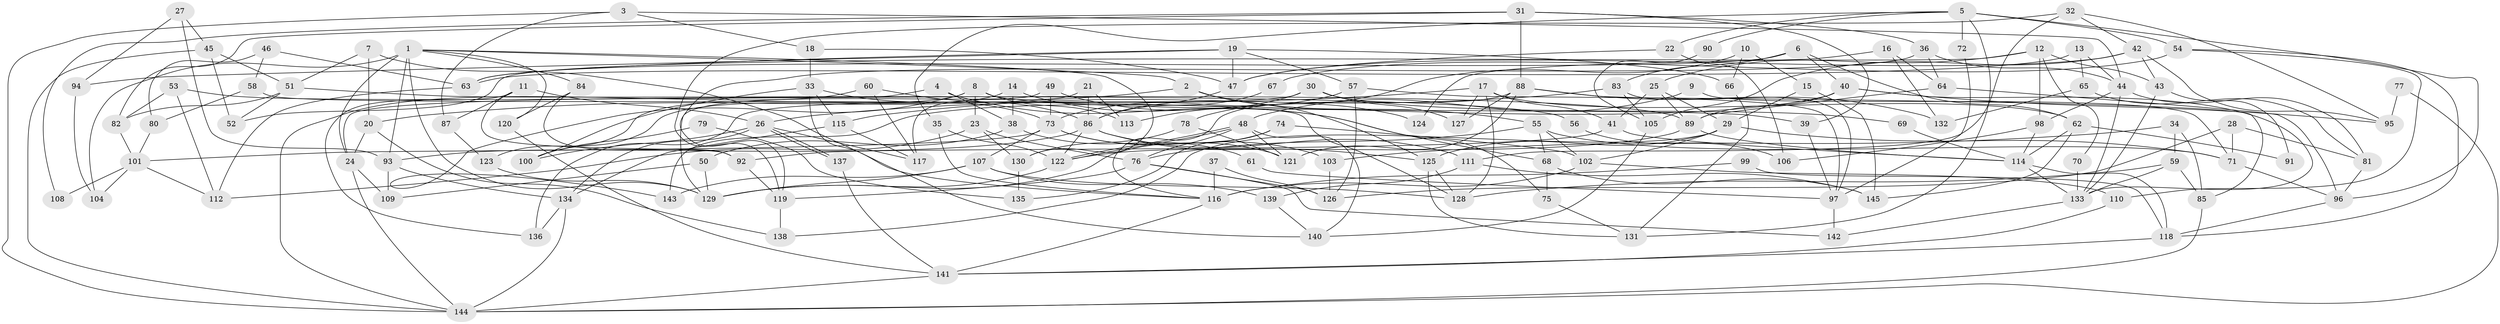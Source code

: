 // coarse degree distribution, {3: 0.1506849315068493, 5: 0.1506849315068493, 8: 0.0958904109589041, 7: 0.0958904109589041, 6: 0.1232876712328767, 4: 0.1780821917808219, 2: 0.0684931506849315, 10: 0.0410958904109589, 9: 0.0821917808219178, 11: 0.0136986301369863}
// Generated by graph-tools (version 1.1) at 2025/37/03/04/25 23:37:07]
// undirected, 145 vertices, 290 edges
graph export_dot {
  node [color=gray90,style=filled];
  1;
  2;
  3;
  4;
  5;
  6;
  7;
  8;
  9;
  10;
  11;
  12;
  13;
  14;
  15;
  16;
  17;
  18;
  19;
  20;
  21;
  22;
  23;
  24;
  25;
  26;
  27;
  28;
  29;
  30;
  31;
  32;
  33;
  34;
  35;
  36;
  37;
  38;
  39;
  40;
  41;
  42;
  43;
  44;
  45;
  46;
  47;
  48;
  49;
  50;
  51;
  52;
  53;
  54;
  55;
  56;
  57;
  58;
  59;
  60;
  61;
  62;
  63;
  64;
  65;
  66;
  67;
  68;
  69;
  70;
  71;
  72;
  73;
  74;
  75;
  76;
  77;
  78;
  79;
  80;
  81;
  82;
  83;
  84;
  85;
  86;
  87;
  88;
  89;
  90;
  91;
  92;
  93;
  94;
  95;
  96;
  97;
  98;
  99;
  100;
  101;
  102;
  103;
  104;
  105;
  106;
  107;
  108;
  109;
  110;
  111;
  112;
  113;
  114;
  115;
  116;
  117;
  118;
  119;
  120;
  121;
  122;
  123;
  124;
  125;
  126;
  127;
  128;
  129;
  130;
  131;
  132;
  133;
  134;
  135;
  136;
  137;
  138;
  139;
  140;
  141;
  142;
  143;
  144;
  145;
  1 -- 129;
  1 -- 93;
  1 -- 2;
  1 -- 24;
  1 -- 84;
  1 -- 104;
  1 -- 120;
  1 -- 130;
  2 -- 55;
  2 -- 20;
  2 -- 125;
  3 -- 44;
  3 -- 18;
  3 -- 87;
  3 -- 144;
  4 -- 24;
  4 -- 68;
  4 -- 38;
  5 -- 96;
  5 -- 35;
  5 -- 22;
  5 -- 54;
  5 -- 72;
  5 -- 90;
  5 -- 131;
  6 -- 63;
  6 -- 62;
  6 -- 40;
  6 -- 83;
  7 -- 20;
  7 -- 116;
  7 -- 51;
  8 -- 143;
  8 -- 39;
  8 -- 23;
  8 -- 113;
  8 -- 123;
  9 -- 71;
  9 -- 48;
  10 -- 78;
  10 -- 66;
  10 -- 15;
  11 -- 87;
  11 -- 26;
  11 -- 92;
  11 -- 136;
  12 -- 98;
  12 -- 43;
  12 -- 25;
  12 -- 52;
  12 -- 70;
  13 -- 44;
  13 -- 63;
  13 -- 65;
  14 -- 75;
  14 -- 38;
  14 -- 100;
  15 -- 29;
  15 -- 145;
  16 -- 132;
  16 -- 64;
  16 -- 124;
  17 -- 41;
  17 -- 26;
  17 -- 62;
  17 -- 127;
  17 -- 128;
  18 -- 33;
  18 -- 47;
  19 -- 94;
  19 -- 47;
  19 -- 57;
  19 -- 63;
  19 -- 66;
  20 -- 24;
  20 -- 138;
  21 -- 113;
  21 -- 86;
  21 -- 117;
  22 -- 47;
  22 -- 106;
  23 -- 76;
  23 -- 112;
  23 -- 130;
  24 -- 144;
  24 -- 109;
  25 -- 41;
  25 -- 29;
  25 -- 89;
  26 -- 137;
  26 -- 137;
  26 -- 134;
  26 -- 100;
  26 -- 117;
  27 -- 45;
  27 -- 93;
  27 -- 94;
  28 -- 126;
  28 -- 71;
  28 -- 81;
  29 -- 125;
  29 -- 71;
  29 -- 102;
  29 -- 138;
  30 -- 127;
  30 -- 136;
  30 -- 69;
  30 -- 113;
  31 -- 36;
  31 -- 82;
  31 -- 39;
  31 -- 88;
  31 -- 108;
  32 -- 119;
  32 -- 95;
  32 -- 42;
  32 -- 111;
  33 -- 100;
  33 -- 73;
  33 -- 115;
  33 -- 140;
  34 -- 59;
  34 -- 85;
  34 -- 103;
  35 -- 116;
  35 -- 122;
  36 -- 44;
  36 -- 119;
  36 -- 64;
  37 -- 126;
  37 -- 116;
  38 -- 50;
  38 -- 61;
  39 -- 97;
  40 -- 89;
  40 -- 95;
  40 -- 133;
  40 -- 143;
  41 -- 92;
  41 -- 114;
  42 -- 105;
  42 -- 43;
  42 -- 47;
  42 -- 95;
  43 -- 133;
  43 -- 91;
  44 -- 133;
  44 -- 81;
  44 -- 98;
  45 -- 51;
  45 -- 144;
  45 -- 52;
  46 -- 63;
  46 -- 58;
  46 -- 80;
  47 -- 86;
  48 -- 76;
  48 -- 122;
  48 -- 122;
  48 -- 121;
  48 -- 140;
  49 -- 129;
  49 -- 73;
  49 -- 124;
  50 -- 129;
  50 -- 109;
  51 -- 52;
  51 -- 56;
  51 -- 82;
  53 -- 89;
  53 -- 112;
  53 -- 82;
  54 -- 118;
  54 -- 67;
  54 -- 110;
  55 -- 76;
  55 -- 71;
  55 -- 68;
  55 -- 102;
  56 -- 106;
  57 -- 85;
  57 -- 73;
  57 -- 126;
  58 -- 80;
  58 -- 128;
  59 -- 133;
  59 -- 128;
  59 -- 85;
  60 -- 144;
  60 -- 117;
  60 -- 86;
  61 -- 97;
  62 -- 145;
  62 -- 91;
  62 -- 114;
  63 -- 112;
  64 -- 89;
  64 -- 96;
  65 -- 81;
  65 -- 132;
  66 -- 131;
  67 -- 86;
  68 -- 145;
  68 -- 75;
  69 -- 114;
  70 -- 133;
  71 -- 96;
  72 -- 97;
  73 -- 103;
  73 -- 101;
  73 -- 107;
  73 -- 121;
  74 -- 129;
  74 -- 102;
  74 -- 135;
  75 -- 131;
  76 -- 142;
  76 -- 119;
  76 -- 126;
  77 -- 144;
  77 -- 95;
  78 -- 121;
  78 -- 130;
  79 -- 100;
  79 -- 135;
  80 -- 101;
  81 -- 96;
  82 -- 101;
  83 -- 115;
  83 -- 97;
  83 -- 105;
  84 -- 120;
  84 -- 92;
  85 -- 144;
  86 -- 111;
  86 -- 93;
  86 -- 122;
  86 -- 125;
  87 -- 123;
  88 -- 121;
  88 -- 97;
  88 -- 116;
  88 -- 127;
  88 -- 132;
  89 -- 122;
  89 -- 114;
  90 -- 105;
  92 -- 119;
  93 -- 134;
  93 -- 109;
  94 -- 104;
  96 -- 118;
  97 -- 142;
  98 -- 114;
  98 -- 106;
  99 -- 118;
  99 -- 116;
  101 -- 104;
  101 -- 108;
  101 -- 112;
  102 -- 110;
  102 -- 116;
  103 -- 126;
  105 -- 140;
  107 -- 128;
  107 -- 129;
  107 -- 139;
  107 -- 143;
  110 -- 141;
  111 -- 139;
  111 -- 145;
  114 -- 118;
  114 -- 133;
  115 -- 117;
  115 -- 134;
  116 -- 141;
  118 -- 141;
  119 -- 138;
  120 -- 141;
  122 -- 129;
  123 -- 129;
  125 -- 128;
  125 -- 131;
  130 -- 135;
  133 -- 142;
  134 -- 144;
  134 -- 136;
  137 -- 141;
  139 -- 140;
  141 -- 144;
}
